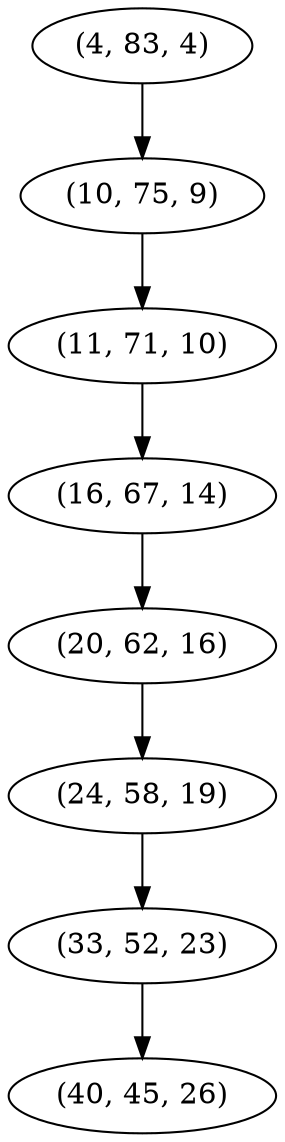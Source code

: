 digraph tree {
    "(4, 83, 4)";
    "(10, 75, 9)";
    "(11, 71, 10)";
    "(16, 67, 14)";
    "(20, 62, 16)";
    "(24, 58, 19)";
    "(33, 52, 23)";
    "(40, 45, 26)";
    "(4, 83, 4)" -> "(10, 75, 9)";
    "(10, 75, 9)" -> "(11, 71, 10)";
    "(11, 71, 10)" -> "(16, 67, 14)";
    "(16, 67, 14)" -> "(20, 62, 16)";
    "(20, 62, 16)" -> "(24, 58, 19)";
    "(24, 58, 19)" -> "(33, 52, 23)";
    "(33, 52, 23)" -> "(40, 45, 26)";
}
